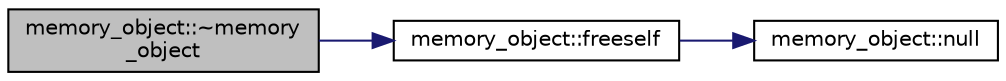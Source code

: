 digraph "memory_object::~memory_object"
{
  edge [fontname="Helvetica",fontsize="10",labelfontname="Helvetica",labelfontsize="10"];
  node [fontname="Helvetica",fontsize="10",shape=record];
  rankdir="LR";
  Node2 [label="memory_object::~memory\l_object",height=0.2,width=0.4,color="black", fillcolor="grey75", style="filled", fontcolor="black"];
  Node2 -> Node3 [color="midnightblue",fontsize="10",style="solid",fontname="Helvetica"];
  Node3 [label="memory_object::freeself",height=0.2,width=0.4,color="black", fillcolor="white", style="filled",URL="$d8/d67/classmemory__object.html#aea989e6df86ed48049a2747df074b62a"];
  Node3 -> Node4 [color="midnightblue",fontsize="10",style="solid",fontname="Helvetica"];
  Node4 [label="memory_object::null",height=0.2,width=0.4,color="black", fillcolor="white", style="filled",URL="$d8/d67/classmemory__object.html#a9e538ffb790fddfebcf9557386af1e76"];
}
